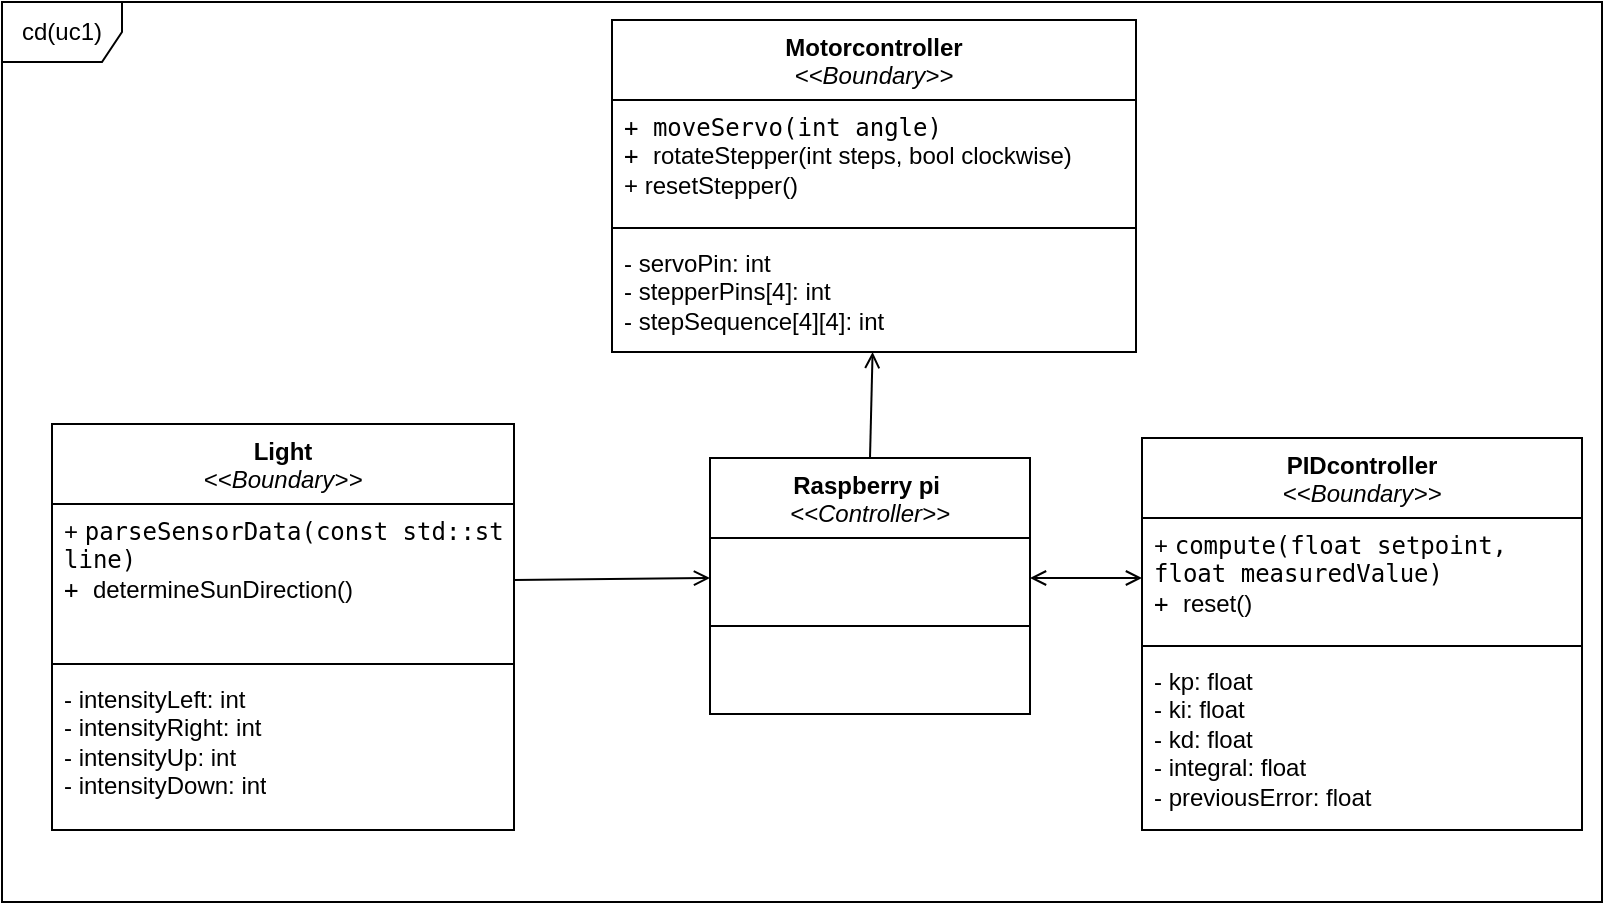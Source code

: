 <mxfile version="25.0.3">
  <diagram name="Side-1" id="S92WZ12-5MStktpTjxX3">
    <mxGraphModel grid="1" page="1" gridSize="10" guides="1" tooltips="1" connect="1" arrows="1" fold="1" pageScale="1" pageWidth="827" pageHeight="1169" math="0" shadow="0">
      <root>
        <mxCell id="0" />
        <mxCell id="1" parent="0" />
        <mxCell id="uEZpmLtoakCsgJdl9yUj-1" value="Raspberry pi&amp;nbsp;&lt;br&gt;&lt;div&gt;&lt;span style=&quot;font-weight: normal;&quot;&gt;&lt;i&gt;&amp;lt;&amp;lt;Controller&amp;gt;&amp;gt;&lt;/i&gt;&lt;/span&gt;&lt;/div&gt;" style="swimlane;fontStyle=1;align=center;verticalAlign=top;childLayout=stackLayout;horizontal=1;startSize=40;horizontalStack=0;resizeParent=1;resizeParentMax=0;resizeLast=0;collapsible=1;marginBottom=0;whiteSpace=wrap;html=1;" vertex="1" parent="1">
          <mxGeometry x="374" y="358" width="160" height="128" as="geometry" />
        </mxCell>
        <mxCell id="uEZpmLtoakCsgJdl9yUj-2" value="&amp;nbsp;" style="text;strokeColor=none;fillColor=none;align=left;verticalAlign=top;spacingLeft=4;spacingRight=4;overflow=hidden;rotatable=0;points=[[0,0.5],[1,0.5]];portConstraint=eastwest;whiteSpace=wrap;html=1;" vertex="1" parent="uEZpmLtoakCsgJdl9yUj-1">
          <mxGeometry y="40" width="160" height="40" as="geometry" />
        </mxCell>
        <mxCell id="uEZpmLtoakCsgJdl9yUj-3" value="" style="line;strokeWidth=1;fillColor=none;align=left;verticalAlign=middle;spacingTop=-1;spacingLeft=3;spacingRight=3;rotatable=0;labelPosition=right;points=[];portConstraint=eastwest;strokeColor=inherit;" vertex="1" parent="uEZpmLtoakCsgJdl9yUj-1">
          <mxGeometry y="80" width="160" height="8" as="geometry" />
        </mxCell>
        <mxCell id="uEZpmLtoakCsgJdl9yUj-4" value="&amp;nbsp;" style="text;strokeColor=none;fillColor=none;align=left;verticalAlign=top;spacingLeft=4;spacingRight=4;overflow=hidden;rotatable=0;points=[[0,0.5],[1,0.5]];portConstraint=eastwest;whiteSpace=wrap;html=1;" vertex="1" parent="uEZpmLtoakCsgJdl9yUj-1">
          <mxGeometry y="88" width="160" height="40" as="geometry" />
        </mxCell>
        <mxCell id="uEZpmLtoakCsgJdl9yUj-5" value="PIDcontroller&lt;br&gt;&lt;div&gt;&lt;span style=&quot;font-weight: normal;&quot;&gt;&lt;i&gt;&amp;lt;&amp;lt;&lt;/i&gt;&lt;/span&gt;&lt;i style=&quot;background-color: initial; font-weight: 400;&quot;&gt;Boundary&lt;/i&gt;&lt;i style=&quot;font-weight: normal; background-color: initial;&quot;&gt;&amp;gt;&amp;gt;&lt;/i&gt;&lt;/div&gt;" style="swimlane;fontStyle=1;align=center;verticalAlign=top;childLayout=stackLayout;horizontal=1;startSize=40;horizontalStack=0;resizeParent=1;resizeParentMax=0;resizeLast=0;collapsible=1;marginBottom=0;whiteSpace=wrap;html=1;" vertex="1" parent="1">
          <mxGeometry x="590" y="348" width="220" height="196" as="geometry" />
        </mxCell>
        <mxCell id="uEZpmLtoakCsgJdl9yUj-6" value="+&amp;nbsp;&lt;code&gt;&lt;span class=&quot;hljs-title&quot;&gt;compute&lt;/span&gt;&lt;span class=&quot;hljs-params&quot;&gt;&lt;span class=&quot;hljs-params&quot;&gt;(&lt;/span&gt;&lt;span class=&quot;hljs-type&quot;&gt;float&lt;/span&gt;&lt;span class=&quot;hljs-params&quot;&gt; setpoint, &lt;/span&gt;&lt;span class=&quot;hljs-type&quot;&gt;float&lt;/span&gt;&lt;span class=&quot;hljs-params&quot;&gt; measuredValue)&lt;/span&gt;&lt;/span&gt;&lt;/code&gt;&lt;div&gt;&lt;code&gt;&lt;span class=&quot;hljs-params&quot;&gt;&lt;span class=&quot;hljs-params&quot;&gt;+&amp;nbsp;&lt;/span&gt;&lt;/span&gt;&lt;/code&gt;&lt;span style=&quot;background-color: initial;&quot; class=&quot;hljs-title&quot;&gt;reset&lt;/span&gt;&lt;span style=&quot;background-color: initial;&quot; class=&quot;hljs-params&quot;&gt;()&lt;/span&gt;&lt;/div&gt;" style="text;strokeColor=none;fillColor=none;align=left;verticalAlign=top;spacingLeft=4;spacingRight=4;overflow=hidden;rotatable=0;points=[[0,0.5],[1,0.5]];portConstraint=eastwest;whiteSpace=wrap;html=1;" vertex="1" parent="uEZpmLtoakCsgJdl9yUj-5">
          <mxGeometry y="40" width="220" height="60" as="geometry" />
        </mxCell>
        <mxCell id="uEZpmLtoakCsgJdl9yUj-7" value="" style="line;strokeWidth=1;fillColor=none;align=left;verticalAlign=middle;spacingTop=-1;spacingLeft=3;spacingRight=3;rotatable=0;labelPosition=right;points=[];portConstraint=eastwest;strokeColor=inherit;" vertex="1" parent="uEZpmLtoakCsgJdl9yUj-5">
          <mxGeometry y="100" width="220" height="8" as="geometry" />
        </mxCell>
        <mxCell id="uEZpmLtoakCsgJdl9yUj-8" value="- kp: float&lt;br/&gt;- ki: float&lt;br/&gt;- kd: float&lt;br/&gt;- integral: float&lt;br/&gt;- previousError: float" style="text;strokeColor=none;fillColor=none;align=left;verticalAlign=top;spacingLeft=4;spacingRight=4;overflow=hidden;rotatable=0;points=[[0,0.5],[1,0.5]];portConstraint=eastwest;whiteSpace=wrap;html=1;" vertex="1" parent="uEZpmLtoakCsgJdl9yUj-5">
          <mxGeometry y="108" width="220" height="88" as="geometry" />
        </mxCell>
        <mxCell id="uEZpmLtoakCsgJdl9yUj-13" value="Motorcontroller&lt;br&gt;&lt;div&gt;&lt;span style=&quot;font-weight: normal;&quot;&gt;&lt;i&gt;&amp;lt;&amp;lt;&lt;/i&gt;&lt;/span&gt;&lt;i style=&quot;background-color: initial; font-weight: 400;&quot;&gt;Boundary&lt;/i&gt;&lt;i style=&quot;font-weight: normal; background-color: initial;&quot;&gt;&amp;gt;&amp;gt;&lt;/i&gt;&lt;/div&gt;" style="swimlane;fontStyle=1;align=center;verticalAlign=top;childLayout=stackLayout;horizontal=1;startSize=40;horizontalStack=0;resizeParent=1;resizeParentMax=0;resizeLast=0;collapsible=1;marginBottom=0;whiteSpace=wrap;html=1;" vertex="1" parent="1">
          <mxGeometry x="325" y="139" width="262" height="166" as="geometry" />
        </mxCell>
        <mxCell id="uEZpmLtoakCsgJdl9yUj-14" value="&lt;code&gt;&lt;span class=&quot;hljs-title&quot;&gt;+ moveServo&lt;/span&gt;&lt;span class=&quot;hljs-params&quot;&gt;&lt;span class=&quot;hljs-params&quot;&gt;(&lt;/span&gt;&lt;span class=&quot;hljs-type&quot;&gt;int&lt;/span&gt;&lt;span class=&quot;hljs-params&quot;&gt; angle)&lt;/span&gt;&lt;/span&gt;&lt;/code&gt;&lt;div&gt;&lt;code&gt;&lt;span class=&quot;hljs-params&quot;&gt;&lt;span class=&quot;hljs-params&quot;&gt;+&amp;nbsp;&lt;/span&gt;&lt;/span&gt;&lt;/code&gt;&lt;span style=&quot;background-color: initial;&quot; class=&quot;hljs-title&quot;&gt;rotateStepper&lt;/span&gt;&lt;span style=&quot;background-color: initial;&quot; class=&quot;hljs-params&quot;&gt;&lt;span class=&quot;hljs-params&quot;&gt;(&lt;/span&gt;&lt;span class=&quot;hljs-type&quot;&gt;int&lt;/span&gt;&lt;span class=&quot;hljs-params&quot;&gt; steps, &lt;/span&gt;&lt;span class=&quot;hljs-type&quot;&gt;bool&lt;/span&gt;&lt;span class=&quot;hljs-params&quot;&gt; clockwise)&lt;/span&gt;&lt;/span&gt;&lt;/div&gt;&lt;div&gt;&lt;span style=&quot;background-color: initial;&quot; class=&quot;hljs-params&quot;&gt;&lt;span class=&quot;hljs-params&quot;&gt;+&amp;nbsp;&lt;/span&gt;&lt;/span&gt;&lt;span style=&quot;background-color: initial;&quot; class=&quot;hljs-title&quot;&gt;resetStepper&lt;/span&gt;&lt;span style=&quot;background-color: initial;&quot; class=&quot;hljs-params&quot;&gt;()&lt;/span&gt;&lt;/div&gt;" style="text;strokeColor=none;fillColor=none;align=left;verticalAlign=top;spacingLeft=4;spacingRight=4;overflow=hidden;rotatable=0;points=[[0,0.5],[1,0.5]];portConstraint=eastwest;whiteSpace=wrap;html=1;" vertex="1" parent="uEZpmLtoakCsgJdl9yUj-13">
          <mxGeometry y="40" width="262" height="60" as="geometry" />
        </mxCell>
        <mxCell id="uEZpmLtoakCsgJdl9yUj-15" value="" style="line;strokeWidth=1;fillColor=none;align=left;verticalAlign=middle;spacingTop=-1;spacingLeft=3;spacingRight=3;rotatable=0;labelPosition=right;points=[];portConstraint=eastwest;strokeColor=inherit;" vertex="1" parent="uEZpmLtoakCsgJdl9yUj-13">
          <mxGeometry y="100" width="262" height="8" as="geometry" />
        </mxCell>
        <mxCell id="uEZpmLtoakCsgJdl9yUj-16" value="- servoPin: int&lt;br/&gt;- stepperPins[4]: int&lt;br/&gt;- stepSequence[4][4]: int" style="text;strokeColor=none;fillColor=none;align=left;verticalAlign=top;spacingLeft=4;spacingRight=4;overflow=hidden;rotatable=0;points=[[0,0.5],[1,0.5]];portConstraint=eastwest;whiteSpace=wrap;html=1;" vertex="1" parent="uEZpmLtoakCsgJdl9yUj-13">
          <mxGeometry y="108" width="262" height="58" as="geometry" />
        </mxCell>
        <mxCell id="uEZpmLtoakCsgJdl9yUj-17" value="" style="endArrow=open;html=1;rounded=0;exitX=1;exitY=0.5;exitDx=0;exitDy=0;entryX=0;entryY=0.5;entryDx=0;entryDy=0;endFill=0;" edge="1" parent="1" source="uEZpmLtoakCsgJdl9yUj-25" target="uEZpmLtoakCsgJdl9yUj-2">
          <mxGeometry width="50" height="50" relative="1" as="geometry">
            <mxPoint x="410" y="400" as="sourcePoint" />
            <mxPoint x="460" y="350" as="targetPoint" />
          </mxGeometry>
        </mxCell>
        <mxCell id="uEZpmLtoakCsgJdl9yUj-19" value="" style="endArrow=open;startArrow=open;html=1;rounded=0;entryX=0;entryY=0.5;entryDx=0;entryDy=0;exitX=1;exitY=0.5;exitDx=0;exitDy=0;endFill=0;startFill=0;" edge="1" parent="1" source="uEZpmLtoakCsgJdl9yUj-2" target="uEZpmLtoakCsgJdl9yUj-6">
          <mxGeometry width="50" height="50" relative="1" as="geometry">
            <mxPoint x="410" y="400" as="sourcePoint" />
            <mxPoint x="460" y="350" as="targetPoint" />
          </mxGeometry>
        </mxCell>
        <mxCell id="uEZpmLtoakCsgJdl9yUj-20" value="" style="endArrow=open;html=1;rounded=0;exitX=0.5;exitY=0;exitDx=0;exitDy=0;endFill=0;" edge="1" parent="1" source="uEZpmLtoakCsgJdl9yUj-1" target="uEZpmLtoakCsgJdl9yUj-16">
          <mxGeometry width="50" height="50" relative="1" as="geometry">
            <mxPoint x="410" y="400" as="sourcePoint" />
            <mxPoint x="460" y="350" as="targetPoint" />
          </mxGeometry>
        </mxCell>
        <mxCell id="uEZpmLtoakCsgJdl9yUj-21" value="cd(uc1)" style="shape=umlFrame;whiteSpace=wrap;html=1;pointerEvents=0;" vertex="1" parent="1">
          <mxGeometry x="20" y="130" width="800" height="450" as="geometry" />
        </mxCell>
        <mxCell id="uEZpmLtoakCsgJdl9yUj-24" value="Light&lt;br&gt;&lt;div&gt;&lt;span style=&quot;font-weight: normal;&quot;&gt;&lt;i&gt;&amp;lt;&amp;lt;Boundary&amp;gt;&amp;gt;&lt;/i&gt;&lt;/span&gt;&lt;/div&gt;" style="swimlane;fontStyle=1;align=center;verticalAlign=top;childLayout=stackLayout;horizontal=1;startSize=40;horizontalStack=0;resizeParent=1;resizeParentMax=0;resizeLast=0;collapsible=1;marginBottom=0;whiteSpace=wrap;html=1;" vertex="1" parent="1">
          <mxGeometry x="45" y="341" width="231" height="203" as="geometry" />
        </mxCell>
        <mxCell id="uEZpmLtoakCsgJdl9yUj-25" value="+&amp;nbsp;&lt;code&gt;&lt;span class=&quot;hljs-function&quot;&gt;&lt;span class=&quot;hljs-title&quot;&gt;parseSensorData&lt;/span&gt;&lt;span class=&quot;hljs-params&quot;&gt;&lt;span class=&quot;hljs-params&quot;&gt;(&lt;/span&gt;&lt;span class=&quot;hljs-type&quot;&gt;const&lt;/span&gt;&lt;span class=&quot;hljs-params&quot;&gt;&amp;nbsp;std::string&amp;amp; line)&lt;/span&gt;&lt;/span&gt;&lt;/span&gt;&lt;/code&gt;&lt;div&gt;&lt;code&gt;+&amp;nbsp;&lt;/code&gt;&lt;span style=&quot;background-color: initial;&quot; class=&quot;hljs-function&quot;&gt;&lt;span class=&quot;hljs-title&quot;&gt;determineSunDirection&lt;/span&gt;&lt;span class=&quot;hljs-params&quot;&gt;()&lt;/span&gt;&lt;/span&gt;&lt;/div&gt;" style="text;strokeColor=none;fillColor=none;align=left;verticalAlign=top;spacingLeft=4;spacingRight=4;overflow=hidden;rotatable=0;points=[[0,0.5],[1,0.5]];portConstraint=eastwest;whiteSpace=wrap;html=1;" vertex="1" parent="uEZpmLtoakCsgJdl9yUj-24">
          <mxGeometry y="40" width="231" height="76" as="geometry" />
        </mxCell>
        <mxCell id="uEZpmLtoakCsgJdl9yUj-26" value="" style="line;strokeWidth=1;fillColor=none;align=left;verticalAlign=middle;spacingTop=-1;spacingLeft=3;spacingRight=3;rotatable=0;labelPosition=right;points=[];portConstraint=eastwest;strokeColor=inherit;" vertex="1" parent="uEZpmLtoakCsgJdl9yUj-24">
          <mxGeometry y="116" width="231" height="8" as="geometry" />
        </mxCell>
        <mxCell id="uEZpmLtoakCsgJdl9yUj-27" value="- intensityLeft: int&lt;br/&gt;- intensityRight: int&lt;br/&gt;- intensityUp: int&lt;br/&gt;- intensityDown: int" style="text;strokeColor=none;fillColor=none;align=left;verticalAlign=top;spacingLeft=4;spacingRight=4;overflow=hidden;rotatable=0;points=[[0,0.5],[1,0.5]];portConstraint=eastwest;whiteSpace=wrap;html=1;" vertex="1" parent="uEZpmLtoakCsgJdl9yUj-24">
          <mxGeometry y="124" width="231" height="79" as="geometry" />
        </mxCell>
      </root>
    </mxGraphModel>
  </diagram>
</mxfile>
